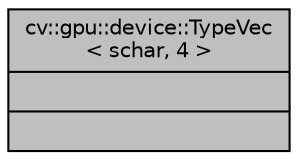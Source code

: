 digraph "cv::gpu::device::TypeVec&lt; schar, 4 &gt;"
{
 // LATEX_PDF_SIZE
  edge [fontname="Helvetica",fontsize="10",labelfontname="Helvetica",labelfontsize="10"];
  node [fontname="Helvetica",fontsize="10",shape=record];
  Node1 [label="{cv::gpu::device::TypeVec\l\< schar, 4 \>\n||}",height=0.2,width=0.4,color="black", fillcolor="grey75", style="filled", fontcolor="black",tooltip=" "];
}
